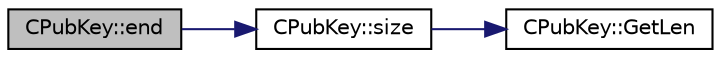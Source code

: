 digraph "CPubKey::end"
{
  edge [fontname="Helvetica",fontsize="10",labelfontname="Helvetica",labelfontsize="10"];
  node [fontname="Helvetica",fontsize="10",shape=record];
  rankdir="LR";
  Node222 [label="CPubKey::end",height=0.2,width=0.4,color="black", fillcolor="grey75", style="filled", fontcolor="black"];
  Node222 -> Node223 [color="midnightblue",fontsize="10",style="solid",fontname="Helvetica"];
  Node223 [label="CPubKey::size",height=0.2,width=0.4,color="black", fillcolor="white", style="filled",URL="$class_c_pub_key.html#a6bb28fcf0a5f799c69f5b7269363b309",tooltip="Simple read-only vector-like interface to the pubkey data. "];
  Node223 -> Node224 [color="midnightblue",fontsize="10",style="solid",fontname="Helvetica"];
  Node224 [label="CPubKey::GetLen",height=0.2,width=0.4,color="black", fillcolor="white", style="filled",URL="$class_c_pub_key.html#a7dc71b3f037c84268dc22de97d7b65fb",tooltip="Compute the length of a pubkey with a given first byte. "];
}
